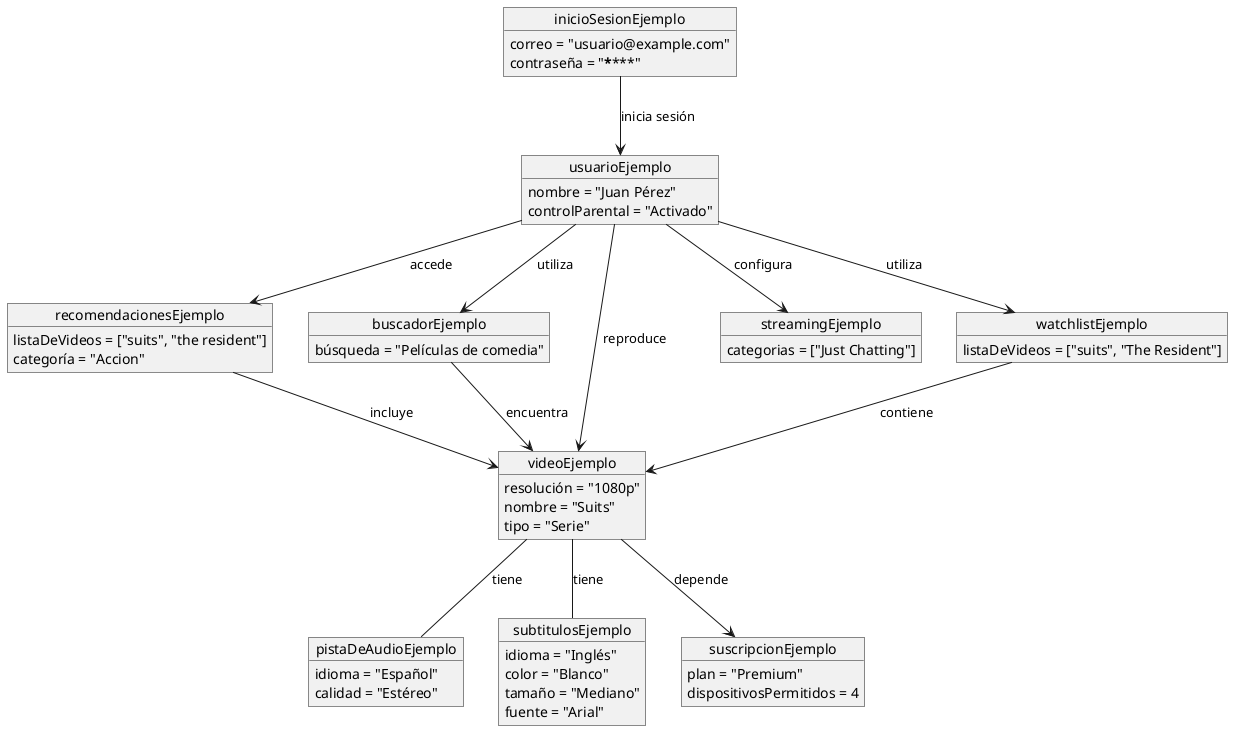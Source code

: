 @startuml diagramaDeObjetosMejora1

object inicioSesionEjemplo {
    correo = "usuario@example.com"
    contraseña = "********"
}

object usuarioEjemplo {
    nombre = "Juan Pérez"
    controlParental = "Activado"
}

object recomendacionesEjemplo {
    listaDeVideos = ["suits", "the resident"]
    categoría = "Accion"
}

object buscadorEjemplo {
    búsqueda = "Películas de comedia"
}

object videoEjemplo {
    resolución = "1080p"
    nombre = "Suits"
    tipo = "Serie"
}

object pistaDeAudioEjemplo {
    idioma = "Español"
    calidad = "Estéreo"
}

object subtitulosEjemplo {
    idioma = "Inglés"
    color = "Blanco"
    tamaño = "Mediano"
    fuente = "Arial"
}

object streamingEjemplo {
    categorias = ["Just Chatting"]
}

object watchlistEjemplo {
    listaDeVideos = ["suits", "The Resident"]
}

object suscripcionEjemplo {
    plan = "Premium"
    dispositivosPermitidos = 4
}

inicioSesionEjemplo --> usuarioEjemplo : inicia sesión
usuarioEjemplo --> recomendacionesEjemplo : accede
usuarioEjemplo --> watchlistEjemplo : utiliza
usuarioEjemplo --> streamingEjemplo : configura
usuarioEjemplo --> buscadorEjemplo : utiliza
usuarioEjemplo --> videoEjemplo : reproduce

recomendacionesEjemplo --> videoEjemplo : incluye
watchlistEjemplo --> videoEjemplo : contiene
buscadorEjemplo --> videoEjemplo : encuentra

videoEjemplo -- pistaDeAudioEjemplo : tiene
videoEjemplo -- subtitulosEjemplo : tiene
videoEjemplo --> suscripcionEjemplo : depende

@enduml
